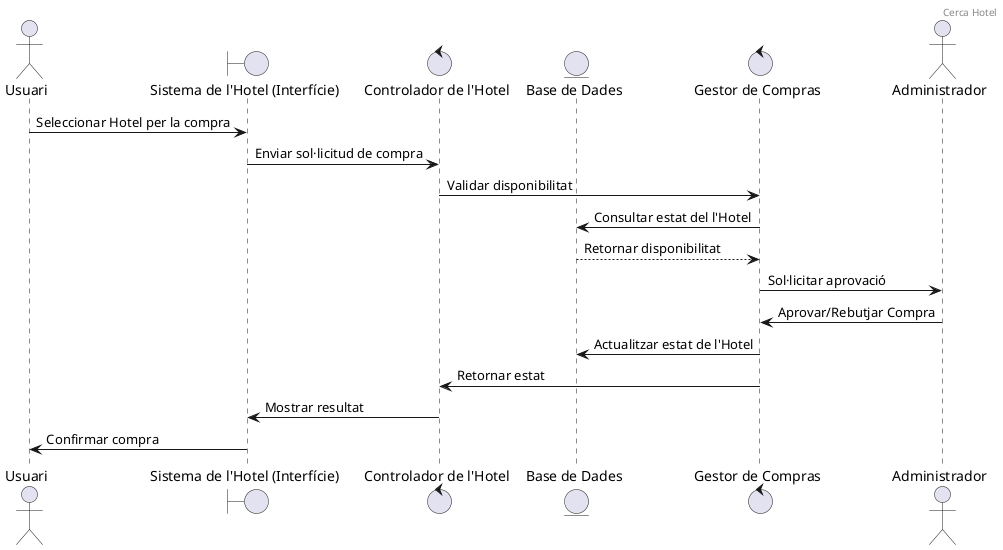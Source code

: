 @startuml
'https://plantuml.com/sequence-diagram

header Cerca Hotel

actor Usuari
boundary "Sistema de l'Hotel (Interfície)" as UI
control "Controlador de l'Hotel" as Control
entity "Base de Dades" as DB
control "Gestor de Compras" as Gestor
actor Administrador

Usuari -> UI: Seleccionar Hotel per la compra
UI -> Control: Enviar sol·licitud de compra
Control -> Gestor: Validar disponibilitat
Gestor -> DB: Consultar estat del l'Hotel
DB --> Gestor: Retornar disponibilitat
Gestor -> Administrador: Sol·licitar aprovació
Administrador -> Gestor: Aprovar/Rebutjar Compra
Gestor -> DB: Actualitzar estat de l'Hotel
Gestor -> Control: Retornar estat
Control -> UI: Mostrar resultat
UI -> Usuari: Confirmar compra

@enduml